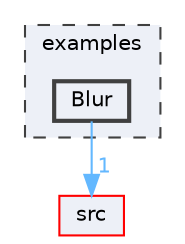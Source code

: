 digraph "/home/runner/work/FastLED/FastLED/examples/Blur"
{
 // LATEX_PDF_SIZE
  bgcolor="transparent";
  edge [fontname=Helvetica,fontsize=10,labelfontname=Helvetica,labelfontsize=10];
  node [fontname=Helvetica,fontsize=10,shape=box,height=0.2,width=0.4];
  compound=true
  subgraph clusterdir_d28a4824dc47e487b107a5db32ef43c4 {
    graph [ bgcolor="#edf0f7", pencolor="grey25", label="examples", fontname=Helvetica,fontsize=10 style="filled,dashed", URL="dir_d28a4824dc47e487b107a5db32ef43c4.html",tooltip=""]
  dir_8d73e606324e4fbff2f96470c407a792 [label="Blur", fillcolor="#edf0f7", color="grey25", style="filled,bold", URL="dir_8d73e606324e4fbff2f96470c407a792.html",tooltip=""];
  }
  dir_68267d1309a1af8e8297ef4c3efbcdba [label="src", fillcolor="#edf0f7", color="red", style="filled", URL="dir_68267d1309a1af8e8297ef4c3efbcdba.html",tooltip=""];
  dir_8d73e606324e4fbff2f96470c407a792->dir_68267d1309a1af8e8297ef4c3efbcdba [headlabel="1", labeldistance=1.5 headhref="dir_000011_000073.html" href="dir_000011_000073.html" color="steelblue1" fontcolor="steelblue1"];
}
